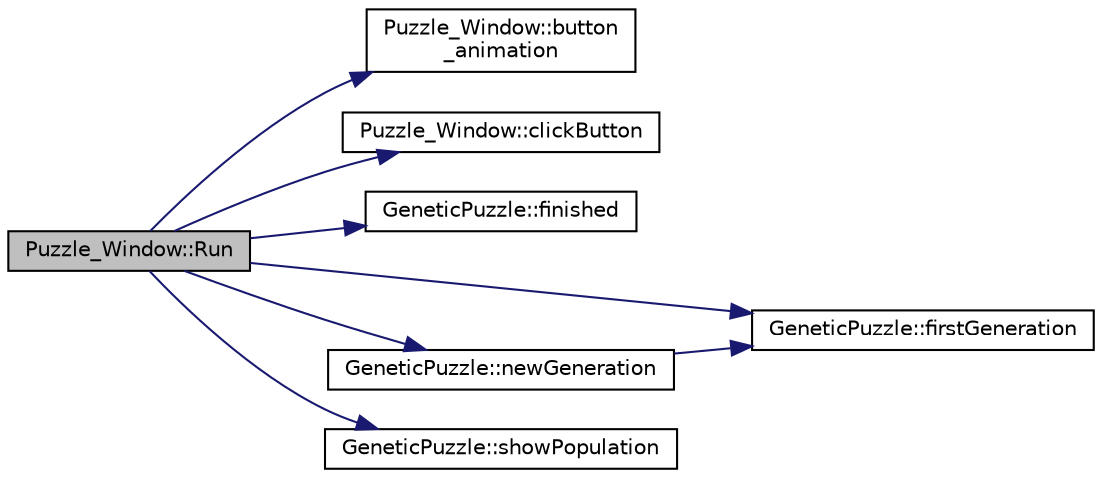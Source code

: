 digraph "Puzzle_Window::Run"
{
 // LATEX_PDF_SIZE
  edge [fontname="Helvetica",fontsize="10",labelfontname="Helvetica",labelfontsize="10"];
  node [fontname="Helvetica",fontsize="10",shape=record];
  rankdir="LR";
  Node1 [label="Puzzle_Window::Run",height=0.2,width=0.4,color="black", fillcolor="grey75", style="filled", fontcolor="black",tooltip="Run the window for the Genetic Puzzle."];
  Node1 -> Node2 [color="midnightblue",fontsize="10",style="solid",fontname="Helvetica"];
  Node2 [label="Puzzle_Window::button\l_animation",height=0.2,width=0.4,color="black", fillcolor="white", style="filled",URL="$classPuzzle__Window.html#a5815715dd27e986e399aa6a910a75f41",tooltip="It is called if the mouse is moving, and changes the color of the a button if the cursor is over the ..."];
  Node1 -> Node3 [color="midnightblue",fontsize="10",style="solid",fontname="Helvetica"];
  Node3 [label="Puzzle_Window::clickButton",height=0.2,width=0.4,color="black", fillcolor="white", style="filled",URL="$classPuzzle__Window.html#a87918b49566b227b4538f374ce7c9645",tooltip="It is called if the mouse is left clicked, and changes the window if the click was over a button."];
  Node1 -> Node4 [color="midnightblue",fontsize="10",style="solid",fontname="Helvetica"];
  Node4 [label="GeneticPuzzle::finished",height=0.2,width=0.4,color="black", fillcolor="white", style="filled",URL="$classGeneticPuzzle.html#a8ee4c6a8bb57922bf389ba0b6d32dcb4",tooltip=" "];
  Node1 -> Node5 [color="midnightblue",fontsize="10",style="solid",fontname="Helvetica"];
  Node5 [label="GeneticPuzzle::firstGeneration",height=0.2,width=0.4,color="black", fillcolor="white", style="filled",URL="$classGeneticPuzzle.html#aa80bbb49ecd7a840be9d968aa0ae0b8c",tooltip=" "];
  Node1 -> Node6 [color="midnightblue",fontsize="10",style="solid",fontname="Helvetica"];
  Node6 [label="GeneticPuzzle::newGeneration",height=0.2,width=0.4,color="black", fillcolor="white", style="filled",URL="$classGeneticPuzzle.html#ab7d07eda13fdfac3e1d2a5543e86406f",tooltip=" "];
  Node6 -> Node5 [color="midnightblue",fontsize="10",style="solid",fontname="Helvetica"];
  Node1 -> Node7 [color="midnightblue",fontsize="10",style="solid",fontname="Helvetica"];
  Node7 [label="GeneticPuzzle::showPopulation",height=0.2,width=0.4,color="black", fillcolor="white", style="filled",URL="$classGeneticPuzzle.html#aa8ddeee8b6f0e55b39bdab015ccde703",tooltip=" "];
}

